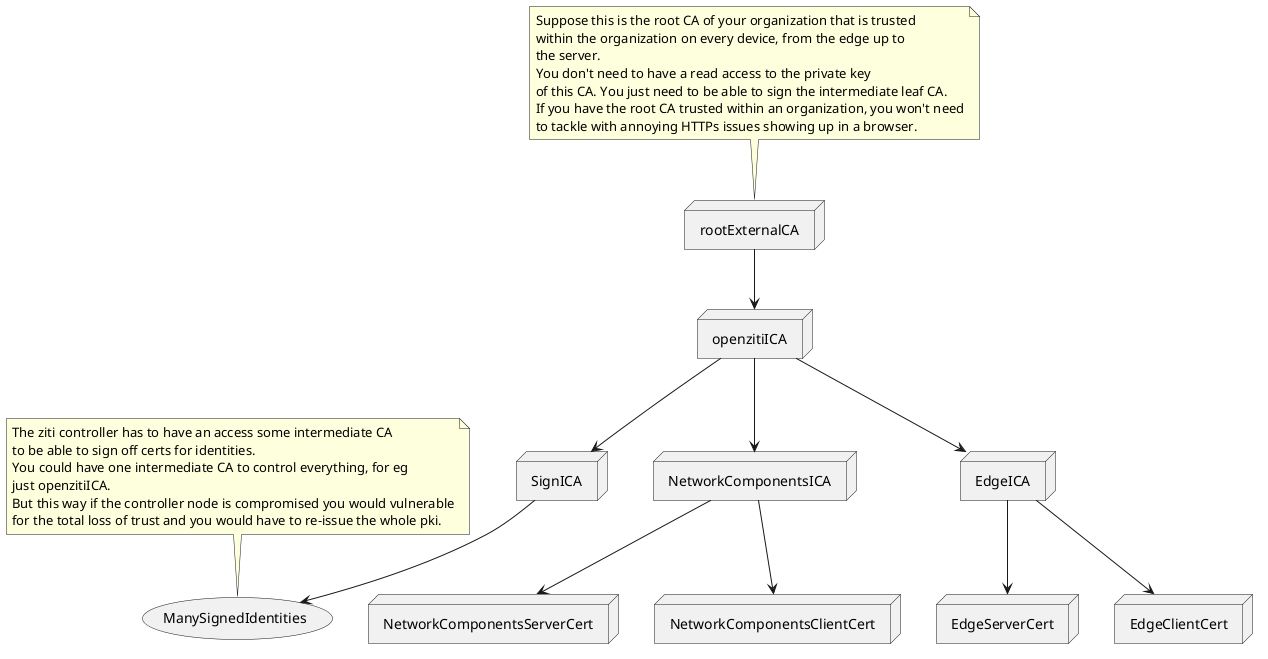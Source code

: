 @startuml
node rootExternalCA


note top of rootExternalCA
Suppose this is the root CA of your organization that is trusted
within the organization on every device, from the edge up to 
the server.
You don't need to have a read access to the private key
of this CA. You just need to be able to sign the intermediate leaf CA.
If you have the root CA trusted within an organization, you won't need
to tackle with annoying HTTPs issues showing up in a browser.
end note

node openzitiICA

node NetworkComponentsICA
node EdgeICA
node SignICA

node NetworkComponentsServerCert
node NetworkComponentsClientCert

node EdgeServerCert
node EdgeClientCert

node (ManySignedIdentities)

note top of ManySignedIdentities
The ziti controller has to have an access some intermediate CA
to be able to sign off certs for identities.
You could have one intermediate CA to control everything, for eg
just openzitiICA.
But this way if the controller node is compromised you would vulnerable
for the total loss of trust and you would have to re-issue the whole pki.
end note

rootExternalCA --> openzitiICA

openzitiICA --> NetworkComponentsICA
openzitiICA --> SignICA
openzitiICA --> EdgeICA

NetworkComponentsICA --> NetworkComponentsServerCert
NetworkComponentsICA --> NetworkComponentsClientCert

EdgeICA --> EdgeServerCert
EdgeICA --> EdgeClientCert

SignICA --> ManySignedIdentities
@enduml

